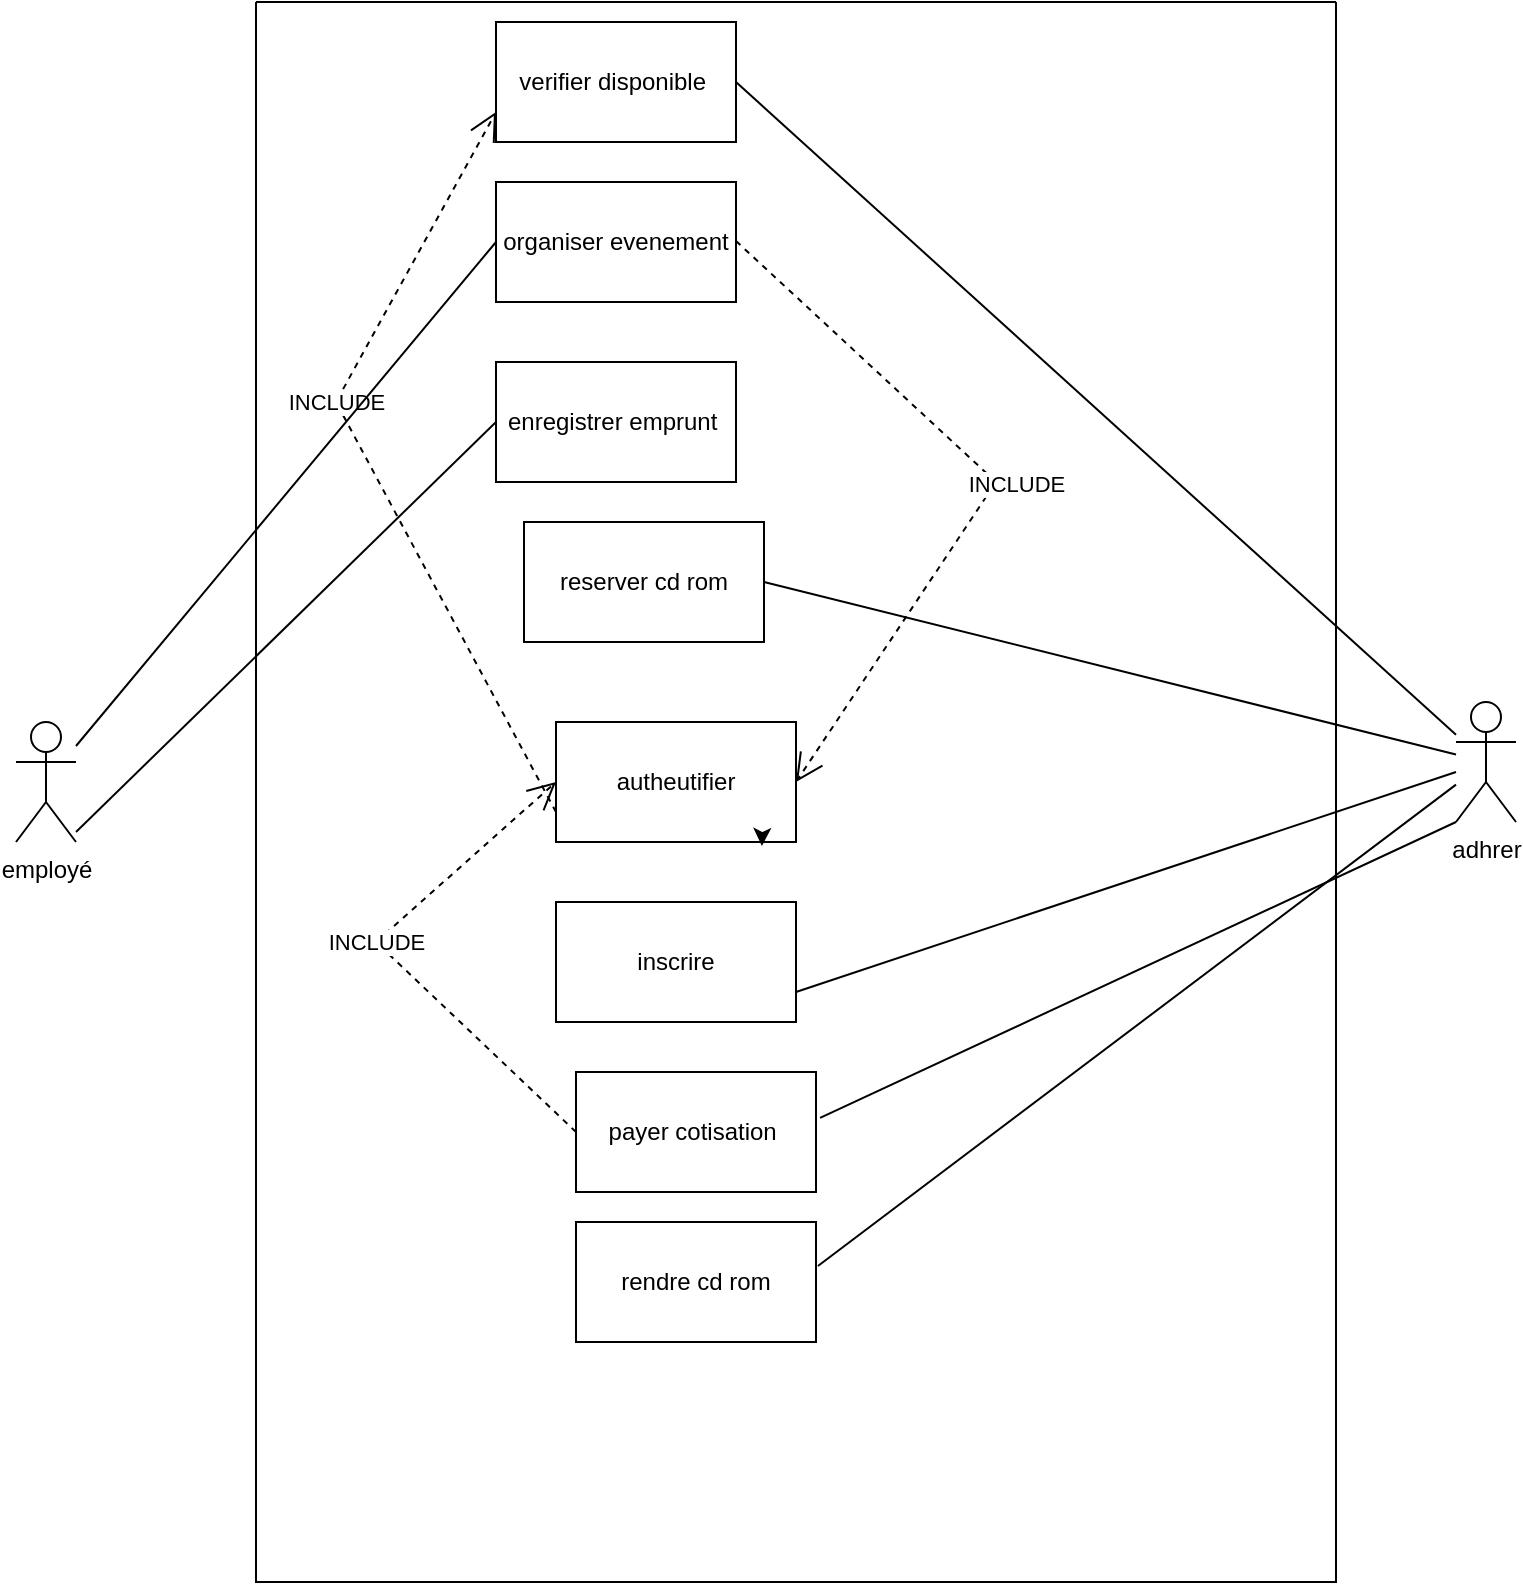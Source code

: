 <mxfile version="16.5.5" type="github">
  <diagram id="n3SEEiXXSzz2wW0eKJJ3" name="Page-1">
    <mxGraphModel dx="868" dy="460" grid="1" gridSize="10" guides="1" tooltips="1" connect="1" arrows="1" fold="1" page="1" pageScale="1" pageWidth="827" pageHeight="1169" math="0" shadow="0">
      <root>
        <mxCell id="0" />
        <mxCell id="1" parent="0" />
        <mxCell id="kUwnuog2VPORZJFaSoWV-1" value="" style="swimlane;startSize=0;" parent="1" vertex="1">
          <mxGeometry x="160" y="20" width="540" height="790" as="geometry" />
        </mxCell>
        <mxCell id="kUwnuog2VPORZJFaSoWV-2" value="verifier disponible&amp;nbsp;" style="rounded=0;whiteSpace=wrap;html=1;" parent="kUwnuog2VPORZJFaSoWV-1" vertex="1">
          <mxGeometry x="120" y="10" width="120" height="60" as="geometry" />
        </mxCell>
        <mxCell id="kUwnuog2VPORZJFaSoWV-4" value="organiser evenement&lt;br&gt;" style="rounded=0;whiteSpace=wrap;html=1;" parent="kUwnuog2VPORZJFaSoWV-1" vertex="1">
          <mxGeometry x="120" y="90" width="120" height="60" as="geometry" />
        </mxCell>
        <mxCell id="i5EUvmgHKV_UFKTFfqlh-1" value="enregistrer emprunt&amp;nbsp;" style="rounded=0;whiteSpace=wrap;html=1;" vertex="1" parent="kUwnuog2VPORZJFaSoWV-1">
          <mxGeometry x="120" y="180" width="120" height="60" as="geometry" />
        </mxCell>
        <mxCell id="i5EUvmgHKV_UFKTFfqlh-2" value="reserver cd rom" style="rounded=0;whiteSpace=wrap;html=1;" vertex="1" parent="kUwnuog2VPORZJFaSoWV-1">
          <mxGeometry x="134" y="260" width="120" height="60" as="geometry" />
        </mxCell>
        <mxCell id="i5EUvmgHKV_UFKTFfqlh-3" value="autheutifier" style="rounded=0;whiteSpace=wrap;html=1;" vertex="1" parent="kUwnuog2VPORZJFaSoWV-1">
          <mxGeometry x="150" y="360" width="120" height="60" as="geometry" />
        </mxCell>
        <mxCell id="i5EUvmgHKV_UFKTFfqlh-4" value="inscrire" style="rounded=0;whiteSpace=wrap;html=1;" vertex="1" parent="kUwnuog2VPORZJFaSoWV-1">
          <mxGeometry x="150" y="450" width="120" height="60" as="geometry" />
        </mxCell>
        <mxCell id="i5EUvmgHKV_UFKTFfqlh-6" value="payer cotisation&amp;nbsp;" style="rounded=0;whiteSpace=wrap;html=1;" vertex="1" parent="kUwnuog2VPORZJFaSoWV-1">
          <mxGeometry x="160" y="535" width="120" height="60" as="geometry" />
        </mxCell>
        <mxCell id="i5EUvmgHKV_UFKTFfqlh-7" value="rendre cd rom" style="rounded=0;whiteSpace=wrap;html=1;" vertex="1" parent="kUwnuog2VPORZJFaSoWV-1">
          <mxGeometry x="160" y="610" width="120" height="60" as="geometry" />
        </mxCell>
        <mxCell id="i5EUvmgHKV_UFKTFfqlh-11" style="edgeStyle=orthogonalEdgeStyle;rounded=0;orthogonalLoop=1;jettySize=auto;html=1;exitX=1;exitY=1;exitDx=0;exitDy=0;entryX=0.858;entryY=1.033;entryDx=0;entryDy=0;entryPerimeter=0;" edge="1" parent="kUwnuog2VPORZJFaSoWV-1" source="i5EUvmgHKV_UFKTFfqlh-3" target="i5EUvmgHKV_UFKTFfqlh-3">
          <mxGeometry relative="1" as="geometry" />
        </mxCell>
        <mxCell id="i5EUvmgHKV_UFKTFfqlh-20" value="INCLUDE" style="endArrow=open;endSize=12;dashed=1;html=1;rounded=0;entryX=0;entryY=0.75;entryDx=0;entryDy=0;exitX=0;exitY=0.75;exitDx=0;exitDy=0;" edge="1" parent="kUwnuog2VPORZJFaSoWV-1" source="i5EUvmgHKV_UFKTFfqlh-3" target="kUwnuog2VPORZJFaSoWV-2">
          <mxGeometry x="0.168" width="160" relative="1" as="geometry">
            <mxPoint x="-90" y="130" as="sourcePoint" />
            <mxPoint x="70" y="130" as="targetPoint" />
            <Array as="points">
              <mxPoint x="40" y="200" />
            </Array>
            <mxPoint as="offset" />
          </mxGeometry>
        </mxCell>
        <mxCell id="i5EUvmgHKV_UFKTFfqlh-21" value="INCLUDE" style="endArrow=open;endSize=12;dashed=1;html=1;rounded=0;entryX=1;entryY=0.5;entryDx=0;entryDy=0;" edge="1" parent="kUwnuog2VPORZJFaSoWV-1" target="i5EUvmgHKV_UFKTFfqlh-3">
          <mxGeometry x="-0.008" y="10" width="160" relative="1" as="geometry">
            <mxPoint x="240" y="119.5" as="sourcePoint" />
            <mxPoint x="400" y="119.5" as="targetPoint" />
            <Array as="points">
              <mxPoint x="370" y="240" />
            </Array>
            <mxPoint x="2" y="-5" as="offset" />
          </mxGeometry>
        </mxCell>
        <mxCell id="i5EUvmgHKV_UFKTFfqlh-8" value="employé" style="shape=umlActor;verticalLabelPosition=bottom;verticalAlign=top;html=1;outlineConnect=0;" vertex="1" parent="1">
          <mxGeometry x="40" y="380" width="30" height="60" as="geometry" />
        </mxCell>
        <mxCell id="i5EUvmgHKV_UFKTFfqlh-9" value="adhrer" style="shape=umlActor;verticalLabelPosition=bottom;verticalAlign=top;html=1;outlineConnect=0;" vertex="1" parent="1">
          <mxGeometry x="760" y="370" width="30" height="60" as="geometry" />
        </mxCell>
        <mxCell id="i5EUvmgHKV_UFKTFfqlh-10" value="" style="endArrow=none;html=1;rounded=0;exitX=0;exitY=0.5;exitDx=0;exitDy=0;" edge="1" parent="1" source="kUwnuog2VPORZJFaSoWV-4" target="i5EUvmgHKV_UFKTFfqlh-8">
          <mxGeometry width="50" height="50" relative="1" as="geometry">
            <mxPoint x="390" y="480" as="sourcePoint" />
            <mxPoint x="440" y="430" as="targetPoint" />
          </mxGeometry>
        </mxCell>
        <mxCell id="i5EUvmgHKV_UFKTFfqlh-12" value="" style="endArrow=none;html=1;rounded=0;entryX=0;entryY=0.5;entryDx=0;entryDy=0;" edge="1" parent="1" target="i5EUvmgHKV_UFKTFfqlh-1">
          <mxGeometry width="50" height="50" relative="1" as="geometry">
            <mxPoint x="70" y="435" as="sourcePoint" />
            <mxPoint x="120" y="385" as="targetPoint" />
          </mxGeometry>
        </mxCell>
        <mxCell id="i5EUvmgHKV_UFKTFfqlh-13" value="" style="endArrow=none;html=1;rounded=0;entryX=1;entryY=0.5;entryDx=0;entryDy=0;" edge="1" parent="1" source="i5EUvmgHKV_UFKTFfqlh-9" target="kUwnuog2VPORZJFaSoWV-2">
          <mxGeometry width="50" height="50" relative="1" as="geometry">
            <mxPoint x="390" y="260" as="sourcePoint" />
            <mxPoint x="440" y="210" as="targetPoint" />
          </mxGeometry>
        </mxCell>
        <mxCell id="i5EUvmgHKV_UFKTFfqlh-16" value="" style="endArrow=none;html=1;rounded=0;exitX=1;exitY=0.5;exitDx=0;exitDy=0;" edge="1" parent="1" source="i5EUvmgHKV_UFKTFfqlh-2" target="i5EUvmgHKV_UFKTFfqlh-9">
          <mxGeometry width="50" height="50" relative="1" as="geometry">
            <mxPoint x="390" y="260" as="sourcePoint" />
            <mxPoint x="440" y="210" as="targetPoint" />
          </mxGeometry>
        </mxCell>
        <mxCell id="i5EUvmgHKV_UFKTFfqlh-17" value="" style="endArrow=none;html=1;rounded=0;exitX=1;exitY=0.75;exitDx=0;exitDy=0;" edge="1" parent="1" source="i5EUvmgHKV_UFKTFfqlh-4" target="i5EUvmgHKV_UFKTFfqlh-9">
          <mxGeometry width="50" height="50" relative="1" as="geometry">
            <mxPoint x="390" y="540" as="sourcePoint" />
            <mxPoint x="440" y="490" as="targetPoint" />
          </mxGeometry>
        </mxCell>
        <mxCell id="i5EUvmgHKV_UFKTFfqlh-18" value="" style="endArrow=none;html=1;rounded=0;exitX=1.017;exitY=0.383;exitDx=0;exitDy=0;exitPerimeter=0;entryX=0;entryY=1;entryDx=0;entryDy=0;entryPerimeter=0;" edge="1" parent="1" source="i5EUvmgHKV_UFKTFfqlh-6" target="i5EUvmgHKV_UFKTFfqlh-9">
          <mxGeometry width="50" height="50" relative="1" as="geometry">
            <mxPoint x="390" y="540" as="sourcePoint" />
            <mxPoint x="440" y="490" as="targetPoint" />
          </mxGeometry>
        </mxCell>
        <mxCell id="i5EUvmgHKV_UFKTFfqlh-19" value="" style="endArrow=none;html=1;rounded=0;exitX=1.008;exitY=0.367;exitDx=0;exitDy=0;exitPerimeter=0;" edge="1" parent="1" source="i5EUvmgHKV_UFKTFfqlh-7" target="i5EUvmgHKV_UFKTFfqlh-9">
          <mxGeometry width="50" height="50" relative="1" as="geometry">
            <mxPoint x="390" y="540" as="sourcePoint" />
            <mxPoint x="440" y="490" as="targetPoint" />
          </mxGeometry>
        </mxCell>
        <mxCell id="i5EUvmgHKV_UFKTFfqlh-22" value="INCLUDE" style="endArrow=open;endSize=12;dashed=1;html=1;rounded=0;exitX=0;exitY=0.5;exitDx=0;exitDy=0;" edge="1" parent="1" source="i5EUvmgHKV_UFKTFfqlh-6">
          <mxGeometry x="0.068" width="160" relative="1" as="geometry">
            <mxPoint x="150" y="410" as="sourcePoint" />
            <mxPoint x="310" y="410" as="targetPoint" />
            <Array as="points">
              <mxPoint x="220" y="490" />
            </Array>
            <mxPoint as="offset" />
          </mxGeometry>
        </mxCell>
      </root>
    </mxGraphModel>
  </diagram>
</mxfile>
